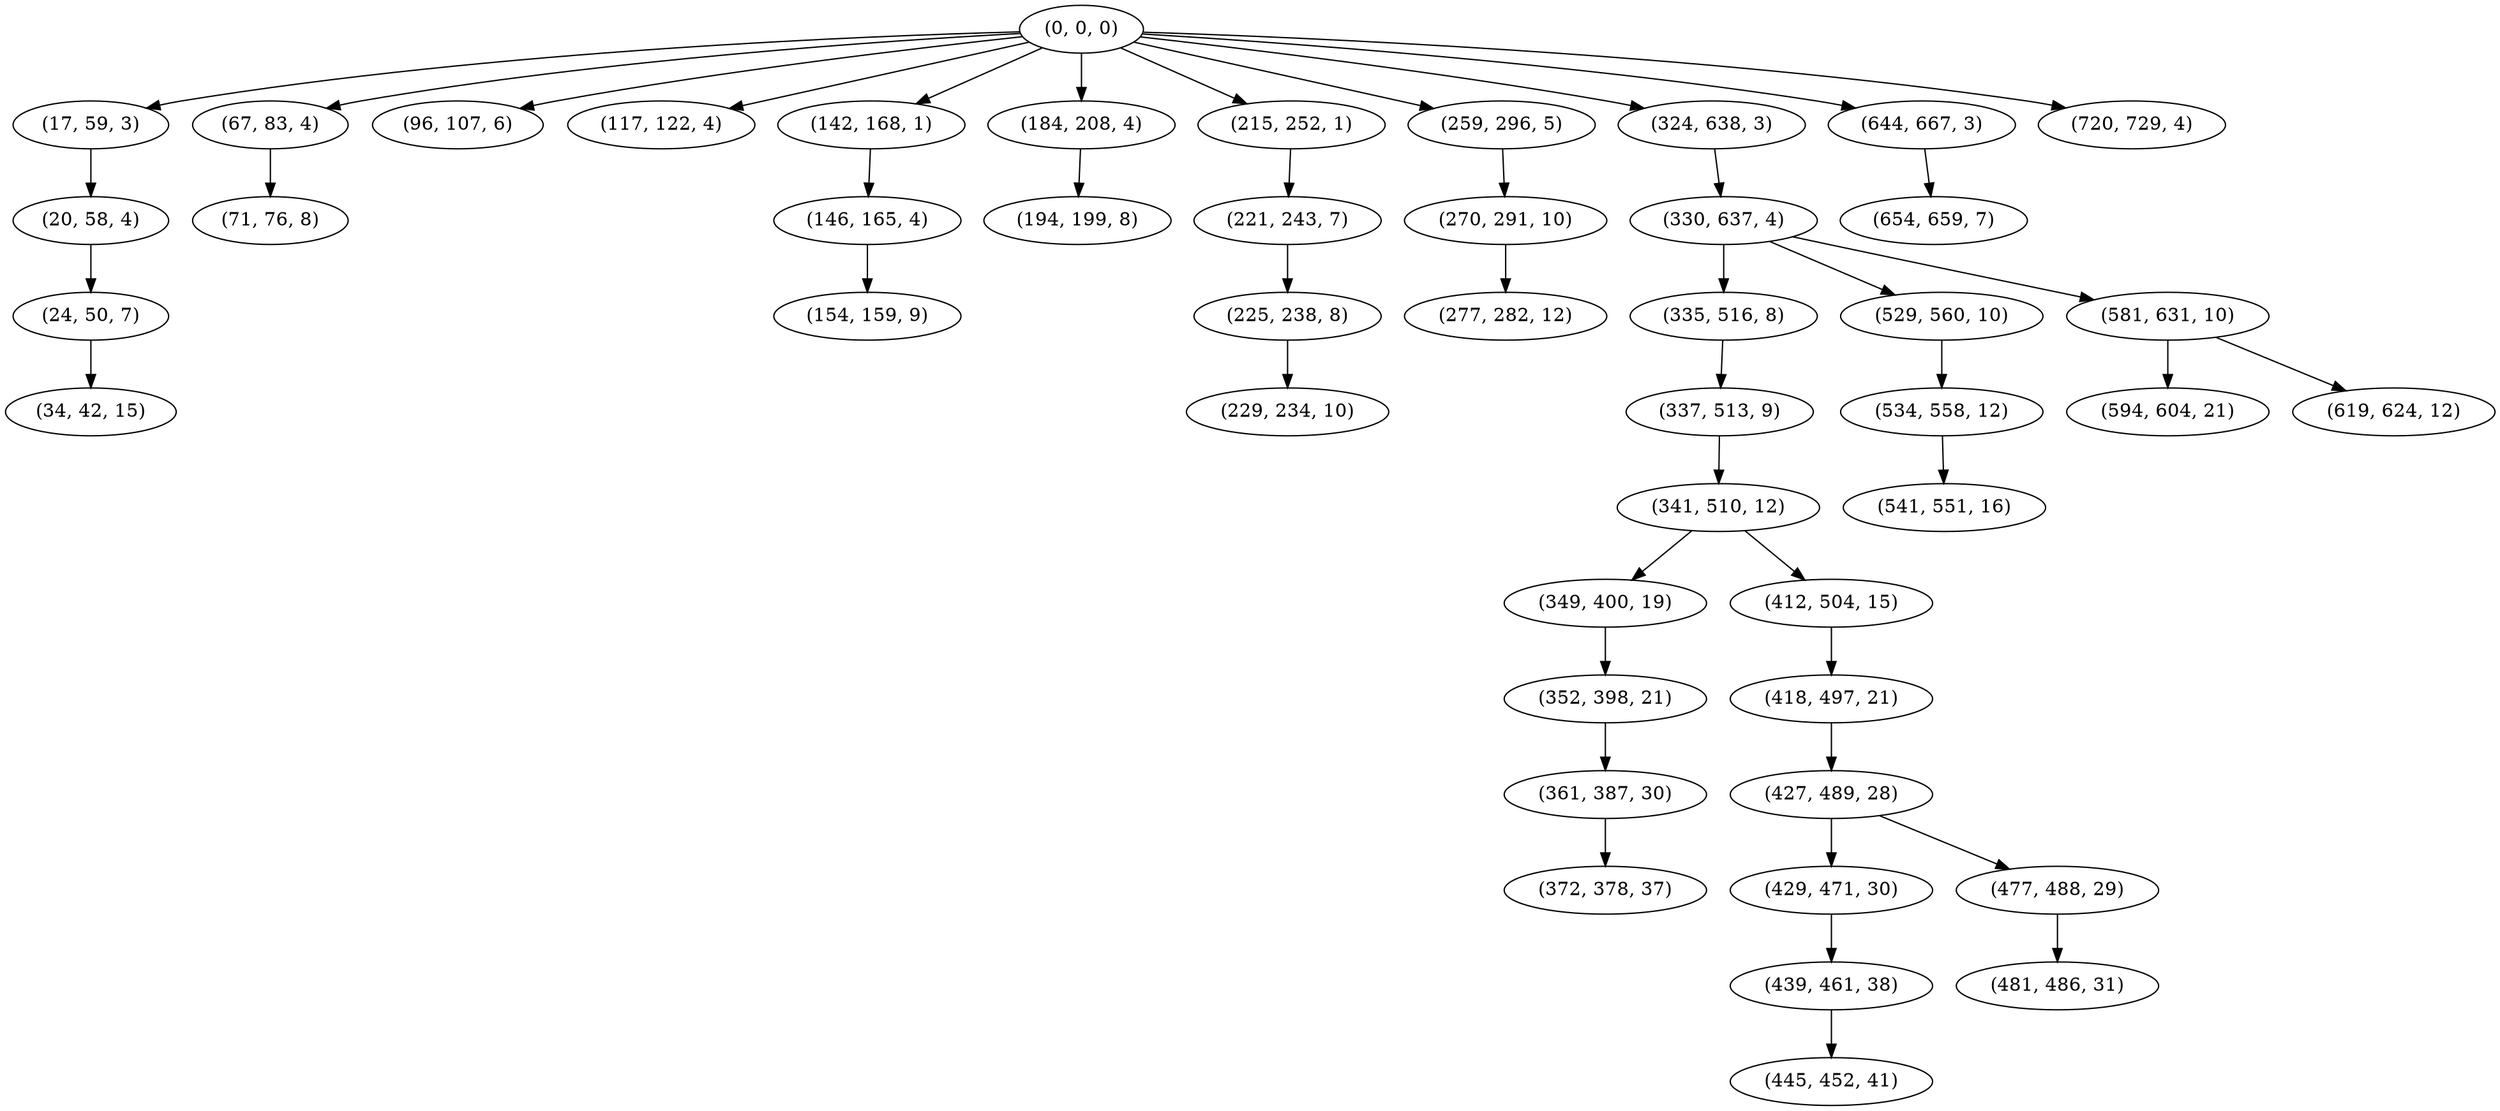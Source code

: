 digraph tree {
    "(0, 0, 0)";
    "(17, 59, 3)";
    "(20, 58, 4)";
    "(24, 50, 7)";
    "(34, 42, 15)";
    "(67, 83, 4)";
    "(71, 76, 8)";
    "(96, 107, 6)";
    "(117, 122, 4)";
    "(142, 168, 1)";
    "(146, 165, 4)";
    "(154, 159, 9)";
    "(184, 208, 4)";
    "(194, 199, 8)";
    "(215, 252, 1)";
    "(221, 243, 7)";
    "(225, 238, 8)";
    "(229, 234, 10)";
    "(259, 296, 5)";
    "(270, 291, 10)";
    "(277, 282, 12)";
    "(324, 638, 3)";
    "(330, 637, 4)";
    "(335, 516, 8)";
    "(337, 513, 9)";
    "(341, 510, 12)";
    "(349, 400, 19)";
    "(352, 398, 21)";
    "(361, 387, 30)";
    "(372, 378, 37)";
    "(412, 504, 15)";
    "(418, 497, 21)";
    "(427, 489, 28)";
    "(429, 471, 30)";
    "(439, 461, 38)";
    "(445, 452, 41)";
    "(477, 488, 29)";
    "(481, 486, 31)";
    "(529, 560, 10)";
    "(534, 558, 12)";
    "(541, 551, 16)";
    "(581, 631, 10)";
    "(594, 604, 21)";
    "(619, 624, 12)";
    "(644, 667, 3)";
    "(654, 659, 7)";
    "(720, 729, 4)";
    "(0, 0, 0)" -> "(17, 59, 3)";
    "(0, 0, 0)" -> "(67, 83, 4)";
    "(0, 0, 0)" -> "(96, 107, 6)";
    "(0, 0, 0)" -> "(117, 122, 4)";
    "(0, 0, 0)" -> "(142, 168, 1)";
    "(0, 0, 0)" -> "(184, 208, 4)";
    "(0, 0, 0)" -> "(215, 252, 1)";
    "(0, 0, 0)" -> "(259, 296, 5)";
    "(0, 0, 0)" -> "(324, 638, 3)";
    "(0, 0, 0)" -> "(644, 667, 3)";
    "(0, 0, 0)" -> "(720, 729, 4)";
    "(17, 59, 3)" -> "(20, 58, 4)";
    "(20, 58, 4)" -> "(24, 50, 7)";
    "(24, 50, 7)" -> "(34, 42, 15)";
    "(67, 83, 4)" -> "(71, 76, 8)";
    "(142, 168, 1)" -> "(146, 165, 4)";
    "(146, 165, 4)" -> "(154, 159, 9)";
    "(184, 208, 4)" -> "(194, 199, 8)";
    "(215, 252, 1)" -> "(221, 243, 7)";
    "(221, 243, 7)" -> "(225, 238, 8)";
    "(225, 238, 8)" -> "(229, 234, 10)";
    "(259, 296, 5)" -> "(270, 291, 10)";
    "(270, 291, 10)" -> "(277, 282, 12)";
    "(324, 638, 3)" -> "(330, 637, 4)";
    "(330, 637, 4)" -> "(335, 516, 8)";
    "(330, 637, 4)" -> "(529, 560, 10)";
    "(330, 637, 4)" -> "(581, 631, 10)";
    "(335, 516, 8)" -> "(337, 513, 9)";
    "(337, 513, 9)" -> "(341, 510, 12)";
    "(341, 510, 12)" -> "(349, 400, 19)";
    "(341, 510, 12)" -> "(412, 504, 15)";
    "(349, 400, 19)" -> "(352, 398, 21)";
    "(352, 398, 21)" -> "(361, 387, 30)";
    "(361, 387, 30)" -> "(372, 378, 37)";
    "(412, 504, 15)" -> "(418, 497, 21)";
    "(418, 497, 21)" -> "(427, 489, 28)";
    "(427, 489, 28)" -> "(429, 471, 30)";
    "(427, 489, 28)" -> "(477, 488, 29)";
    "(429, 471, 30)" -> "(439, 461, 38)";
    "(439, 461, 38)" -> "(445, 452, 41)";
    "(477, 488, 29)" -> "(481, 486, 31)";
    "(529, 560, 10)" -> "(534, 558, 12)";
    "(534, 558, 12)" -> "(541, 551, 16)";
    "(581, 631, 10)" -> "(594, 604, 21)";
    "(581, 631, 10)" -> "(619, 624, 12)";
    "(644, 667, 3)" -> "(654, 659, 7)";
}
